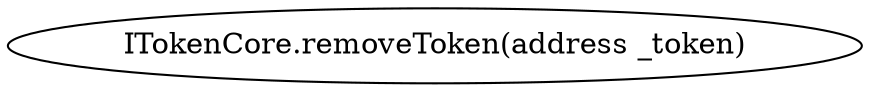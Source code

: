 digraph "" {
	graph [bb="0,0,355.64,36"];
	node [label="\N"];
	"ITokenCore.removeToken(address _token)"	 [height=0.5,
		pos="177.82,18",
		width=4.9395];
}
digraph "" {
	graph [bb="0,0,355.64,36"];
	node [label="\N"];
	"ITokenCore.removeToken(address _token)"	 [height=0.5,
		pos="177.82,18",
		width=4.9395];
}
digraph "" {
	graph [bb="0,0,355.64,36"];
	node [label="\N"];
	"ITokenCore.removeToken(address _token)"	 [height=0.5,
		pos="177.82,18",
		width=4.9395];
}
digraph "" {
	graph [bb="0,0,355.64,36"];
	node [label="\N"];
	"ITokenCore.removeToken(address _token)"	 [height=0.5,
		pos="177.82,18",
		width=4.9395];
}
digraph "" {
	graph [bb="0,0,355.64,36"];
	node [label="\N"];
	"ITokenCore.removeToken(address _token)"	 [height=0.5,
		pos="177.82,18",
		width=4.9395];
}
